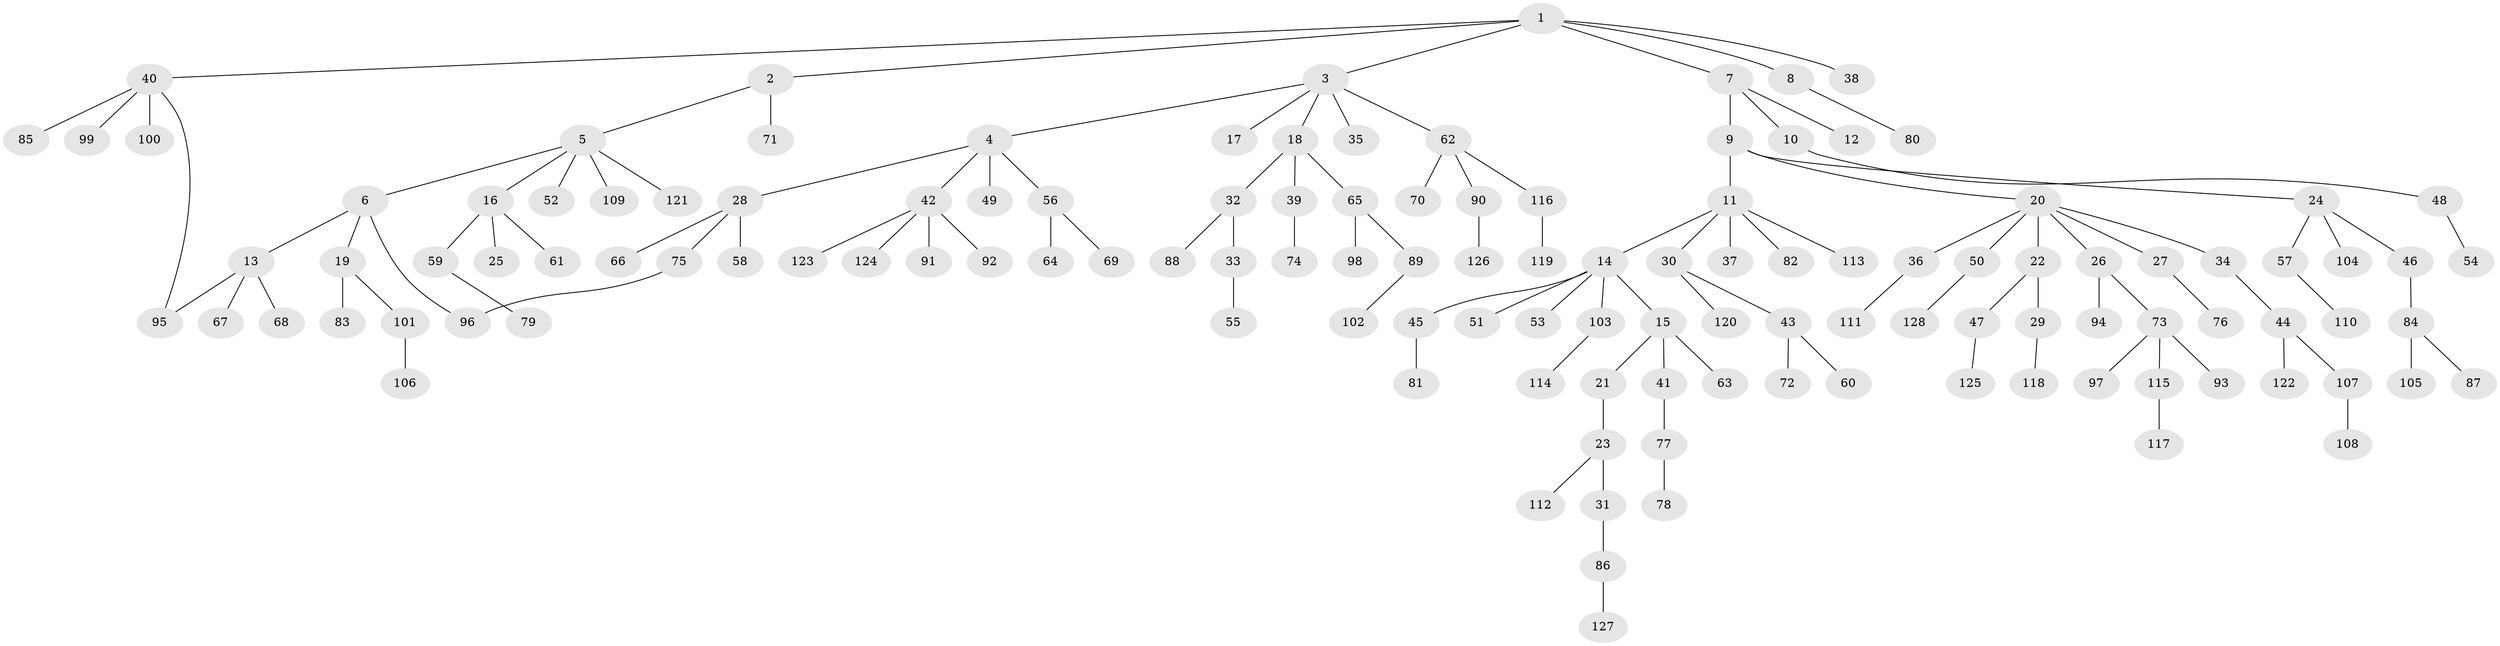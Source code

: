 // Generated by graph-tools (version 1.1) at 2025/10/02/27/25 16:10:52]
// undirected, 128 vertices, 129 edges
graph export_dot {
graph [start="1"]
  node [color=gray90,style=filled];
  1;
  2;
  3;
  4;
  5;
  6;
  7;
  8;
  9;
  10;
  11;
  12;
  13;
  14;
  15;
  16;
  17;
  18;
  19;
  20;
  21;
  22;
  23;
  24;
  25;
  26;
  27;
  28;
  29;
  30;
  31;
  32;
  33;
  34;
  35;
  36;
  37;
  38;
  39;
  40;
  41;
  42;
  43;
  44;
  45;
  46;
  47;
  48;
  49;
  50;
  51;
  52;
  53;
  54;
  55;
  56;
  57;
  58;
  59;
  60;
  61;
  62;
  63;
  64;
  65;
  66;
  67;
  68;
  69;
  70;
  71;
  72;
  73;
  74;
  75;
  76;
  77;
  78;
  79;
  80;
  81;
  82;
  83;
  84;
  85;
  86;
  87;
  88;
  89;
  90;
  91;
  92;
  93;
  94;
  95;
  96;
  97;
  98;
  99;
  100;
  101;
  102;
  103;
  104;
  105;
  106;
  107;
  108;
  109;
  110;
  111;
  112;
  113;
  114;
  115;
  116;
  117;
  118;
  119;
  120;
  121;
  122;
  123;
  124;
  125;
  126;
  127;
  128;
  1 -- 2;
  1 -- 3;
  1 -- 7;
  1 -- 8;
  1 -- 38;
  1 -- 40;
  2 -- 5;
  2 -- 71;
  3 -- 4;
  3 -- 17;
  3 -- 18;
  3 -- 35;
  3 -- 62;
  4 -- 28;
  4 -- 42;
  4 -- 49;
  4 -- 56;
  5 -- 6;
  5 -- 16;
  5 -- 52;
  5 -- 109;
  5 -- 121;
  6 -- 13;
  6 -- 19;
  6 -- 96;
  7 -- 9;
  7 -- 10;
  7 -- 12;
  8 -- 80;
  9 -- 11;
  9 -- 20;
  9 -- 24;
  10 -- 48;
  11 -- 14;
  11 -- 30;
  11 -- 37;
  11 -- 82;
  11 -- 113;
  13 -- 67;
  13 -- 68;
  13 -- 95;
  14 -- 15;
  14 -- 45;
  14 -- 51;
  14 -- 53;
  14 -- 103;
  15 -- 21;
  15 -- 41;
  15 -- 63;
  16 -- 25;
  16 -- 59;
  16 -- 61;
  18 -- 32;
  18 -- 39;
  18 -- 65;
  19 -- 83;
  19 -- 101;
  20 -- 22;
  20 -- 26;
  20 -- 27;
  20 -- 34;
  20 -- 36;
  20 -- 50;
  21 -- 23;
  22 -- 29;
  22 -- 47;
  23 -- 31;
  23 -- 112;
  24 -- 46;
  24 -- 57;
  24 -- 104;
  26 -- 73;
  26 -- 94;
  27 -- 76;
  28 -- 58;
  28 -- 66;
  28 -- 75;
  29 -- 118;
  30 -- 43;
  30 -- 120;
  31 -- 86;
  32 -- 33;
  32 -- 88;
  33 -- 55;
  34 -- 44;
  36 -- 111;
  39 -- 74;
  40 -- 85;
  40 -- 95;
  40 -- 99;
  40 -- 100;
  41 -- 77;
  42 -- 91;
  42 -- 92;
  42 -- 123;
  42 -- 124;
  43 -- 60;
  43 -- 72;
  44 -- 107;
  44 -- 122;
  45 -- 81;
  46 -- 84;
  47 -- 125;
  48 -- 54;
  50 -- 128;
  56 -- 64;
  56 -- 69;
  57 -- 110;
  59 -- 79;
  62 -- 70;
  62 -- 90;
  62 -- 116;
  65 -- 89;
  65 -- 98;
  73 -- 93;
  73 -- 97;
  73 -- 115;
  75 -- 96;
  77 -- 78;
  84 -- 87;
  84 -- 105;
  86 -- 127;
  89 -- 102;
  90 -- 126;
  101 -- 106;
  103 -- 114;
  107 -- 108;
  115 -- 117;
  116 -- 119;
}
